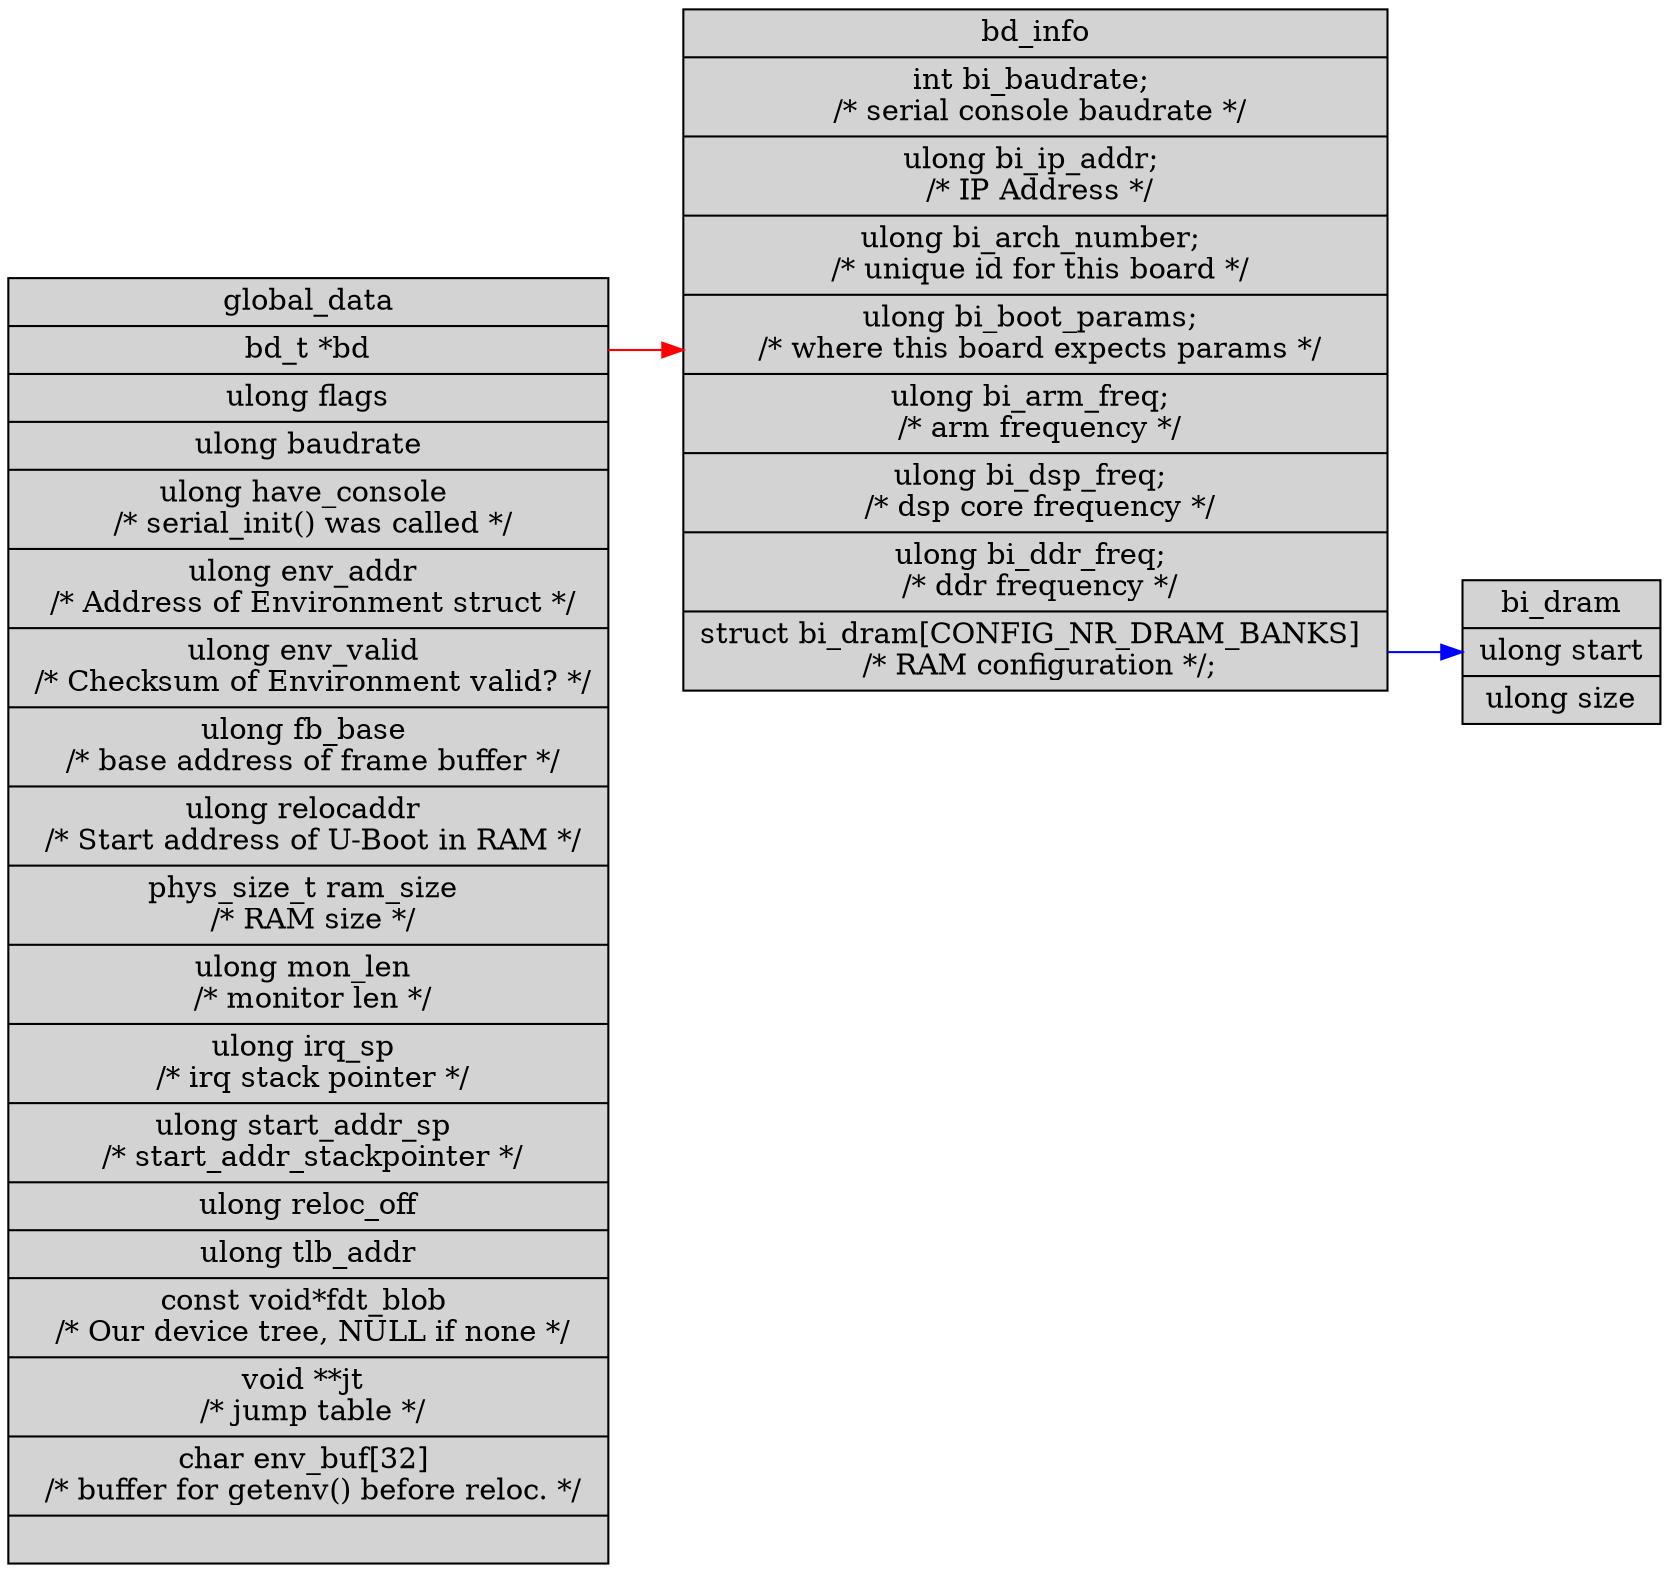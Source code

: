 digraph G{
    rankdir = "LR"
    node[shape= record];
gd_t[style = filled ,label = "
    global_data|
    <bd_t>bd_t *bd|
    ulong flags|
    ulong baudrate|
    ulong have_console  \n  /* serial_init() was called */|
    ulong env_addr	  \n  /* Address  of Environment struct */|
    ulong env_valid	  \n  /* Checksum of Environment valid? */|
    ulong fb_base	      \n  /* base address of frame buffer */|
    ulong relocaddr	  \n  /* Start address of U-Boot in RAM */|
    phys_size_t ram_size	      \n  /* RAM size */|
    ulong mon_len       \n  /* monitor len */|
    ulong irq_sp		  \n  /* irq stack pointer */|
    ulong start_addr_sp \n  /* start_addr_stackpointer */|
    ulong reloc_off|
    ulong tlb_addr|
    const void	*fdt_blob	      \n  /* Our device tree, NULL if none */|
    void **jt		      \n  /* jump table */|
    char env_buf[32]	      \n  /* buffer for getenv() before reloc. */|
"]

bd_t[style = filled,label="
    bd_info|
    int bi_baudrate;	          \n  /* serial console baudrate */|
    ulong bi_ip_addr;	          \n  /* IP Address */|
    ulong    bi_arch_number;	      \n  /* unique id for this board */|
    ulong    bi_boot_params;	      \n  /* where this board expects params */|
	ulong    bi_arm_freq;          \n  /* arm frequency */|
	ulong    bi_dsp_freq;          \n  /* dsp core frequency */|
	ulong    bi_ddr_freq;          \n  /* ddr frequency */|
   <bi_dram>struct bi_dram[CONFIG_NR_DRAM_BANKS] \n  /* RAM configuration */; 
"]
bi_dram[style = filled,label="bi_dram|
            ulong start| 
            ulong size
"]
gd_t:bd_t->bd_t[color = red]
bd_t:bi_dram->bi_dram[color = blue]
}
